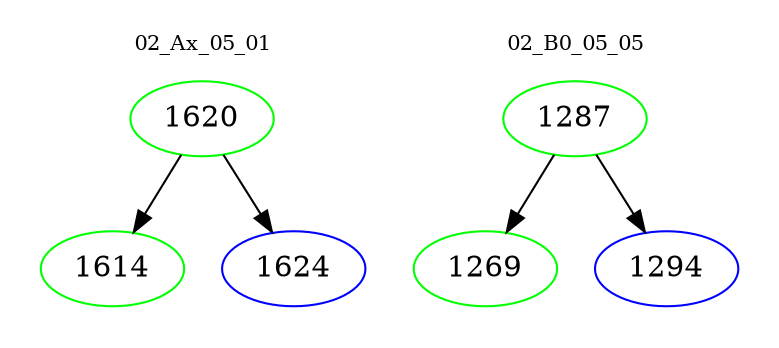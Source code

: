 digraph{
subgraph cluster_0 {
color = white
label = "02_Ax_05_01";
fontsize=10;
T0_1620 [label="1620", color="green"]
T0_1620 -> T0_1614 [color="black"]
T0_1614 [label="1614", color="green"]
T0_1620 -> T0_1624 [color="black"]
T0_1624 [label="1624", color="blue"]
}
subgraph cluster_1 {
color = white
label = "02_B0_05_05";
fontsize=10;
T1_1287 [label="1287", color="green"]
T1_1287 -> T1_1269 [color="black"]
T1_1269 [label="1269", color="green"]
T1_1287 -> T1_1294 [color="black"]
T1_1294 [label="1294", color="blue"]
}
}
